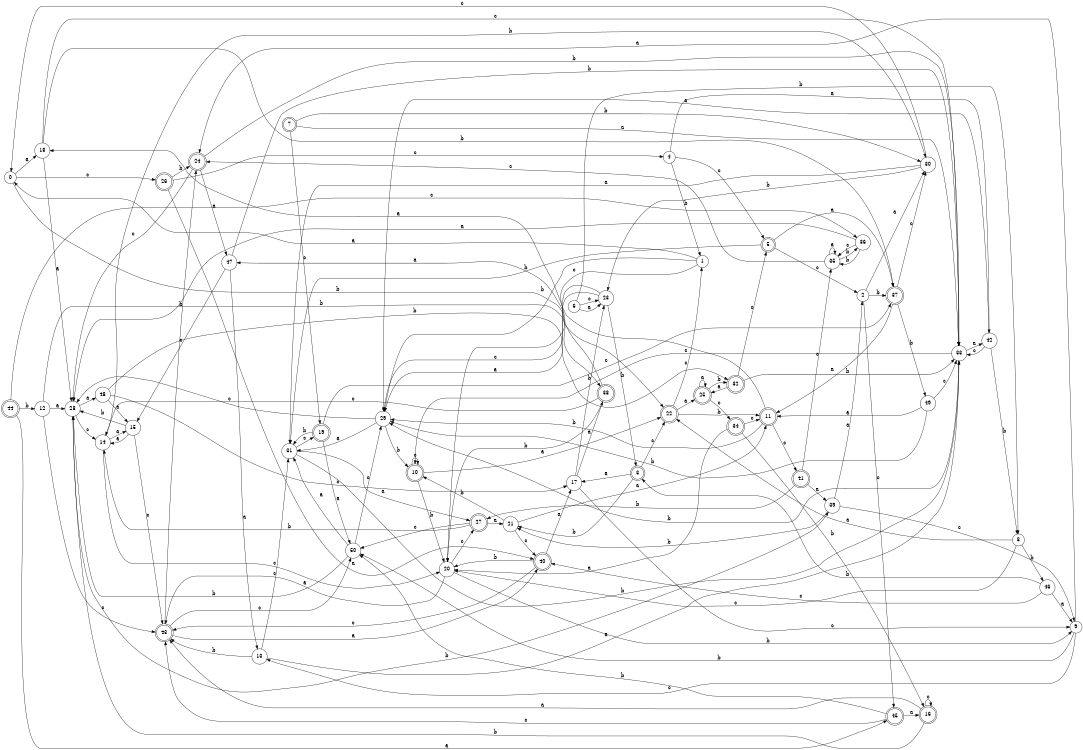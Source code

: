 digraph n41_5 {
__start0 [label="" shape="none"];

rankdir=LR;
size="8,5";

s0 [style="filled", color="black", fillcolor="white" shape="circle", label="0"];
s1 [style="filled", color="black", fillcolor="white" shape="circle", label="1"];
s2 [style="filled", color="black", fillcolor="white" shape="circle", label="2"];
s3 [style="rounded,filled", color="black", fillcolor="white" shape="doublecircle", label="3"];
s4 [style="filled", color="black", fillcolor="white" shape="circle", label="4"];
s5 [style="rounded,filled", color="black", fillcolor="white" shape="doublecircle", label="5"];
s6 [style="filled", color="black", fillcolor="white" shape="circle", label="6"];
s7 [style="rounded,filled", color="black", fillcolor="white" shape="doublecircle", label="7"];
s8 [style="filled", color="black", fillcolor="white" shape="circle", label="8"];
s9 [style="filled", color="black", fillcolor="white" shape="circle", label="9"];
s10 [style="rounded,filled", color="black", fillcolor="white" shape="doublecircle", label="10"];
s11 [style="rounded,filled", color="black", fillcolor="white" shape="doublecircle", label="11"];
s12 [style="filled", color="black", fillcolor="white" shape="circle", label="12"];
s13 [style="filled", color="black", fillcolor="white" shape="circle", label="13"];
s14 [style="filled", color="black", fillcolor="white" shape="circle", label="14"];
s15 [style="filled", color="black", fillcolor="white" shape="circle", label="15"];
s16 [style="rounded,filled", color="black", fillcolor="white" shape="doublecircle", label="16"];
s17 [style="filled", color="black", fillcolor="white" shape="circle", label="17"];
s18 [style="filled", color="black", fillcolor="white" shape="circle", label="18"];
s19 [style="rounded,filled", color="black", fillcolor="white" shape="doublecircle", label="19"];
s20 [style="filled", color="black", fillcolor="white" shape="circle", label="20"];
s21 [style="filled", color="black", fillcolor="white" shape="circle", label="21"];
s22 [style="rounded,filled", color="black", fillcolor="white" shape="doublecircle", label="22"];
s23 [style="filled", color="black", fillcolor="white" shape="circle", label="23"];
s24 [style="rounded,filled", color="black", fillcolor="white" shape="doublecircle", label="24"];
s25 [style="rounded,filled", color="black", fillcolor="white" shape="doublecircle", label="25"];
s26 [style="rounded,filled", color="black", fillcolor="white" shape="doublecircle", label="26"];
s27 [style="rounded,filled", color="black", fillcolor="white" shape="doublecircle", label="27"];
s28 [style="filled", color="black", fillcolor="white" shape="circle", label="28"];
s29 [style="filled", color="black", fillcolor="white" shape="circle", label="29"];
s30 [style="filled", color="black", fillcolor="white" shape="circle", label="30"];
s31 [style="filled", color="black", fillcolor="white" shape="circle", label="31"];
s32 [style="rounded,filled", color="black", fillcolor="white" shape="doublecircle", label="32"];
s33 [style="filled", color="black", fillcolor="white" shape="circle", label="33"];
s34 [style="rounded,filled", color="black", fillcolor="white" shape="doublecircle", label="34"];
s35 [style="filled", color="black", fillcolor="white" shape="circle", label="35"];
s36 [style="filled", color="black", fillcolor="white" shape="circle", label="36"];
s37 [style="rounded,filled", color="black", fillcolor="white" shape="doublecircle", label="37"];
s38 [style="rounded,filled", color="black", fillcolor="white" shape="doublecircle", label="38"];
s39 [style="filled", color="black", fillcolor="white" shape="circle", label="39"];
s40 [style="rounded,filled", color="black", fillcolor="white" shape="doublecircle", label="40"];
s41 [style="rounded,filled", color="black", fillcolor="white" shape="doublecircle", label="41"];
s42 [style="filled", color="black", fillcolor="white" shape="circle", label="42"];
s43 [style="rounded,filled", color="black", fillcolor="white" shape="doublecircle", label="43"];
s44 [style="rounded,filled", color="black", fillcolor="white" shape="doublecircle", label="44"];
s45 [style="rounded,filled", color="black", fillcolor="white" shape="doublecircle", label="45"];
s46 [style="filled", color="black", fillcolor="white" shape="circle", label="46"];
s47 [style="filled", color="black", fillcolor="white" shape="circle", label="47"];
s48 [style="filled", color="black", fillcolor="white" shape="circle", label="48"];
s49 [style="filled", color="black", fillcolor="white" shape="circle", label="49"];
s50 [style="filled", color="black", fillcolor="white" shape="circle", label="50"];
s0 -> s18 [label="a"];
s0 -> s22 [label="b"];
s0 -> s26 [label="c"];
s1 -> s0 [label="a"];
s1 -> s29 [label="b"];
s1 -> s20 [label="c"];
s2 -> s30 [label="a"];
s2 -> s37 [label="b"];
s2 -> s45 [label="c"];
s3 -> s17 [label="a"];
s3 -> s21 [label="b"];
s3 -> s22 [label="c"];
s4 -> s42 [label="a"];
s4 -> s1 [label="b"];
s4 -> s5 [label="c"];
s5 -> s37 [label="a"];
s5 -> s31 [label="b"];
s5 -> s2 [label="c"];
s6 -> s23 [label="a"];
s6 -> s8 [label="b"];
s6 -> s23 [label="c"];
s7 -> s33 [label="a"];
s7 -> s30 [label="b"];
s7 -> s19 [label="c"];
s8 -> s22 [label="a"];
s8 -> s46 [label="b"];
s8 -> s20 [label="c"];
s9 -> s24 [label="a"];
s9 -> s50 [label="b"];
s9 -> s13 [label="c"];
s10 -> s22 [label="a"];
s10 -> s20 [label="b"];
s10 -> s10 [label="c"];
s11 -> s18 [label="a"];
s11 -> s29 [label="b"];
s11 -> s41 [label="c"];
s12 -> s28 [label="a"];
s12 -> s38 [label="b"];
s12 -> s43 [label="c"];
s13 -> s33 [label="a"];
s13 -> s43 [label="b"];
s13 -> s31 [label="c"];
s14 -> s15 [label="a"];
s14 -> s30 [label="b"];
s14 -> s20 [label="c"];
s15 -> s14 [label="a"];
s15 -> s28 [label="b"];
s15 -> s43 [label="c"];
s16 -> s43 [label="a"];
s16 -> s28 [label="b"];
s16 -> s16 [label="c"];
s17 -> s38 [label="a"];
s17 -> s23 [label="b"];
s17 -> s9 [label="c"];
s18 -> s28 [label="a"];
s18 -> s37 [label="b"];
s18 -> s33 [label="c"];
s19 -> s50 [label="a"];
s19 -> s31 [label="b"];
s19 -> s37 [label="c"];
s20 -> s43 [label="a"];
s20 -> s9 [label="b"];
s20 -> s27 [label="c"];
s21 -> s11 [label="a"];
s21 -> s10 [label="b"];
s21 -> s40 [label="c"];
s22 -> s25 [label="a"];
s22 -> s11 [label="b"];
s22 -> s1 [label="c"];
s23 -> s29 [label="a"];
s23 -> s3 [label="b"];
s23 -> s29 [label="c"];
s24 -> s47 [label="a"];
s24 -> s33 [label="b"];
s24 -> s28 [label="c"];
s25 -> s25 [label="a"];
s25 -> s32 [label="b"];
s25 -> s34 [label="c"];
s26 -> s40 [label="a"];
s26 -> s24 [label="b"];
s26 -> s4 [label="c"];
s27 -> s21 [label="a"];
s27 -> s14 [label="b"];
s27 -> s50 [label="c"];
s28 -> s48 [label="a"];
s28 -> s39 [label="b"];
s28 -> s14 [label="c"];
s29 -> s31 [label="a"];
s29 -> s10 [label="b"];
s29 -> s28 [label="c"];
s30 -> s31 [label="a"];
s30 -> s23 [label="b"];
s30 -> s0 [label="c"];
s31 -> s27 [label="a"];
s31 -> s33 [label="b"];
s31 -> s19 [label="c"];
s32 -> s25 [label="a"];
s32 -> s33 [label="b"];
s32 -> s5 [label="c"];
s33 -> s42 [label="a"];
s33 -> s29 [label="b"];
s33 -> s10 [label="c"];
s34 -> s20 [label="a"];
s34 -> s16 [label="b"];
s34 -> s11 [label="c"];
s35 -> s35 [label="a"];
s35 -> s36 [label="b"];
s35 -> s24 [label="c"];
s36 -> s28 [label="a"];
s36 -> s35 [label="b"];
s36 -> s35 [label="c"];
s37 -> s11 [label="a"];
s37 -> s49 [label="b"];
s37 -> s30 [label="c"];
s38 -> s47 [label="a"];
s38 -> s20 [label="b"];
s38 -> s14 [label="c"];
s39 -> s2 [label="a"];
s39 -> s21 [label="b"];
s39 -> s9 [label="c"];
s40 -> s17 [label="a"];
s40 -> s20 [label="b"];
s40 -> s43 [label="c"];
s41 -> s39 [label="a"];
s41 -> s27 [label="b"];
s41 -> s35 [label="c"];
s42 -> s29 [label="a"];
s42 -> s8 [label="b"];
s42 -> s33 [label="c"];
s43 -> s40 [label="a"];
s43 -> s24 [label="b"];
s43 -> s50 [label="c"];
s44 -> s45 [label="a"];
s44 -> s12 [label="b"];
s44 -> s36 [label="c"];
s45 -> s16 [label="a"];
s45 -> s50 [label="b"];
s45 -> s43 [label="c"];
s46 -> s9 [label="a"];
s46 -> s3 [label="b"];
s46 -> s40 [label="c"];
s47 -> s13 [label="a"];
s47 -> s33 [label="b"];
s47 -> s15 [label="c"];
s48 -> s15 [label="a"];
s48 -> s32 [label="b"];
s48 -> s17 [label="c"];
s49 -> s11 [label="a"];
s49 -> s29 [label="b"];
s49 -> s33 [label="c"];
s50 -> s31 [label="a"];
s50 -> s28 [label="b"];
s50 -> s29 [label="c"];

}